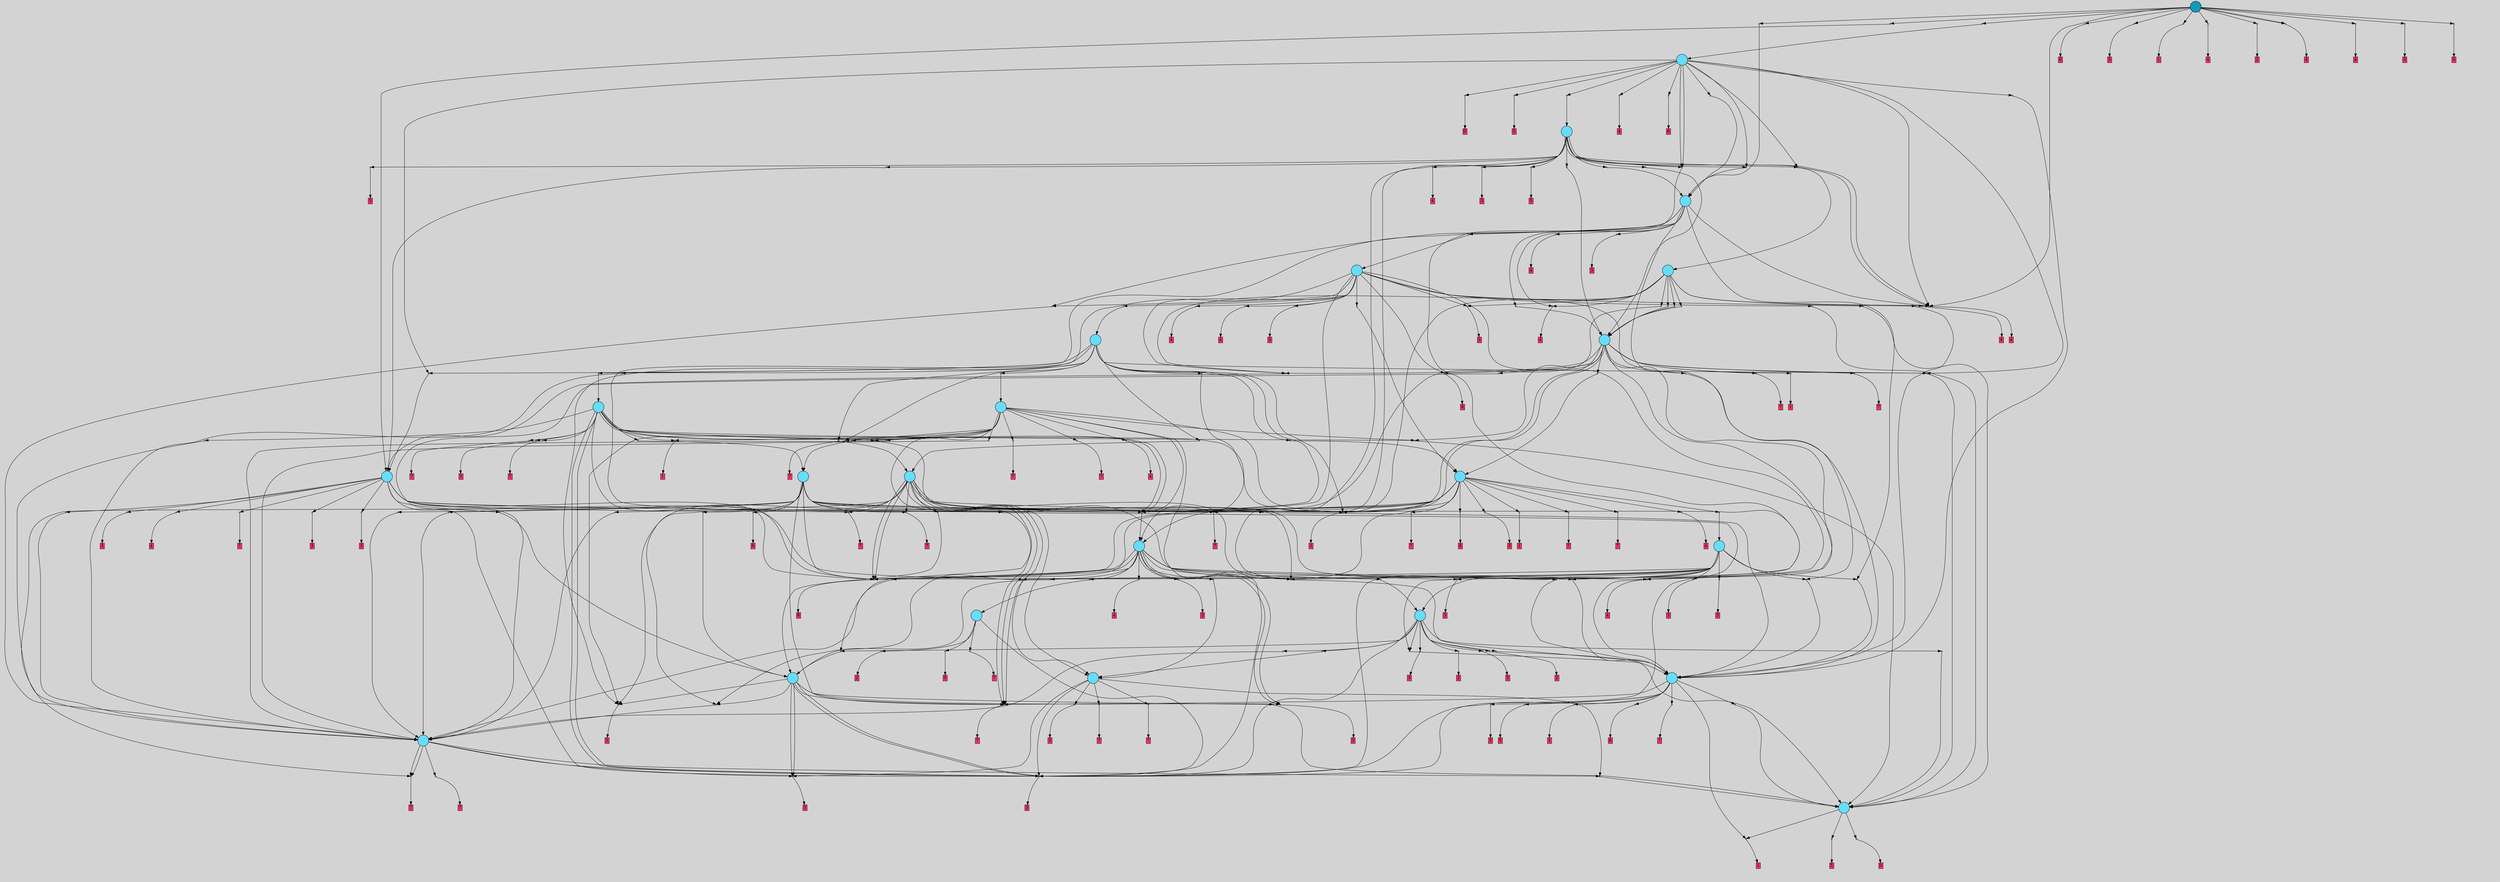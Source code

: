 // File exported with GEGELATI v1.3.1
// On the 2024-07-12 20:29:33
// With the MARL::MarlTPGGraphDotExporter
digraph{
	graph[pad = "0.212, 0.055" bgcolor = lightgray]
	node[shape=circle style = filled label = ""]
		T77 [fillcolor="#66ddff"]
		T183 [fillcolor="#66ddff"]
		T206 [fillcolor="#66ddff"]
		T217 [fillcolor="#66ddff"]
		T218 [fillcolor="#66ddff"]
		T248 [fillcolor="#66ddff"]
		T257 [fillcolor="#66ddff"]
		T378 [fillcolor="#66ddff"]
		T389 [fillcolor="#66ddff"]
		T404 [fillcolor="#66ddff"]
		T405 [fillcolor="#66ddff"]
		T448 [fillcolor="#66ddff"]
		T460 [fillcolor="#66ddff"]
		T484 [fillcolor="#66ddff"]
		T514 [fillcolor="#66ddff"]
		T530 [fillcolor="#66ddff"]
		T548 [fillcolor="#66ddff"]
		T557 [fillcolor="#66ddff"]
		T603 [fillcolor="#66ddff"]
		T672 [fillcolor="#66ddff"]
		T752 [fillcolor="#66ddff"]
		T782 [fillcolor="#66ddff"]
		T897 [fillcolor="#1199bb"]
		P28820 [fillcolor="#cccccc" shape=point] //
		I28820 [shape=box style=invis label="3|0&4|1#1|4&#92;n3|7&3|6#4|2&#92;n5|5&2|0#1|2&#92;n8|4&1|1#2|4&#92;n"]
		P28820 -> I28820[style=invis]
		A15423 [fillcolor="#ff3366" shape=box margin=0.03 width=0 height=0 label="5"]
		T77 -> P28820 -> A15423
		P28821 [fillcolor="#cccccc" shape=point] //
		I28821 [shape=box style=invis label="0|6&4|3#4|2&#92;n"]
		P28821 -> I28821[style=invis]
		A15424 [fillcolor="#ff3366" shape=box margin=0.03 width=0 height=0 label="1"]
		T77 -> P28821 -> A15424
		P28822 [fillcolor="#cccccc" shape=point] //
		I28822 [shape=box style=invis label="7|3&3|7#1|3&#92;n7|2&0|7#2|6&#92;n8|7&2|5#0|0&#92;n8|3&2|2#0|3&#92;n6|1&3|3#1|4&#92;n7|3&0|7#0|7&#92;n"]
		P28822 -> I28822[style=invis]
		A15425 [fillcolor="#ff3366" shape=box margin=0.03 width=0 height=0 label="0"]
		T77 -> P28822 -> A15425
		P28823 [fillcolor="#cccccc" shape=point] //
		I28823 [shape=box style=invis label="5|3&1|1#3|4&#92;n4|6&0|1#2|5&#92;n"]
		P28823 -> I28823[style=invis]
		A15426 [fillcolor="#ff3366" shape=box margin=0.03 width=0 height=0 label="2"]
		T183 -> P28823 -> A15426
		P28824 [fillcolor="#cccccc" shape=point] //
		I28824 [shape=box style=invis label="1|3&0|3#3|6&#92;n"]
		P28824 -> I28824[style=invis]
		A15427 [fillcolor="#ff3366" shape=box margin=0.03 width=0 height=0 label="5"]
		T183 -> P28824 -> A15427
		P28825 [fillcolor="#cccccc" shape=point] //
		I28825 [shape=box style=invis label="2|1&2|7#0|3&#92;n7|4&3|1#3|1&#92;n8|0&2|2#2|7&#92;n7|2&1|5#3|7&#92;n6|6&1|6#2|0&#92;n1|4&3|3#1|3&#92;n5|6&1|6#2|4&#92;n1|4&0|6#2|0&#92;n"]
		P28825 -> I28825[style=invis]
		A15428 [fillcolor="#ff3366" shape=box margin=0.03 width=0 height=0 label="3"]
		T183 -> P28825 -> A15428
		P28826 [fillcolor="#cccccc" shape=point] //
		I28826 [shape=box style=invis label="1|0&3|3#4|4&#92;n5|5&4|2#3|0&#92;n7|6&3|2#0|6&#92;n1|5&2|0#2|5&#92;n6|2&1|1#4|2&#92;n3|1&3|2#2|6&#92;n"]
		P28826 -> I28826[style=invis]
		A15429 [fillcolor="#ff3366" shape=box margin=0.03 width=0 height=0 label="7"]
		T183 -> P28826 -> A15429
		T206 -> P28825
		P28827 [fillcolor="#cccccc" shape=point] //
		I28827 [shape=box style=invis label="5|1&3|5#2|4&#92;n1|0&4|6#3|1&#92;n3|1&3|2#2|0&#92;n6|2&1|1#0|2&#92;n1|5&2|6#2|5&#92;n"]
		P28827 -> I28827[style=invis]
		T206 -> P28827 -> T77
		P28828 [fillcolor="#cccccc" shape=point] //
		I28828 [shape=box style=invis label="7|0&4|1#1|7&#92;n3|1&3|2#1|6&#92;n"]
		P28828 -> I28828[style=invis]
		A15430 [fillcolor="#ff3366" shape=box margin=0.03 width=0 height=0 label="3"]
		T206 -> P28828 -> A15430
		P28829 [fillcolor="#cccccc" shape=point] //
		I28829 [shape=box style=invis label="3|4&2|1#0|6&#92;n0|4&4|5#1|2&#92;n8|1&1|6#2|7&#92;n6|7&0|4#0|2&#92;n7|4&1|5#4|0&#92;n0|6&0|5#2|0&#92;n4|1&2|0#0|3&#92;n"]
		P28829 -> I28829[style=invis]
		A15431 [fillcolor="#ff3366" shape=box margin=0.03 width=0 height=0 label="7"]
		T206 -> P28829 -> A15431
		T206 -> P28829
		P28830 [fillcolor="#cccccc" shape=point] //
		I28830 [shape=box style=invis label="6|1&2|0#3|5&#92;n1|2&2|5#1|3&#92;n1|7&4|0#3|7&#92;n7|0&1|7#3|4&#92;n"]
		P28830 -> I28830[style=invis]
		A15432 [fillcolor="#ff3366" shape=box margin=0.03 width=0 height=0 label="7"]
		T206 -> P28830 -> A15432
		P28831 [fillcolor="#cccccc" shape=point] //
		I28831 [shape=box style=invis label="7|2&1|5#3|3&#92;n2|3&3|6#4|3&#92;n0|1&3|4#3|4&#92;n8|0&2|2#2|7&#92;n1|1&1|7#1|6&#92;n2|6&1|0#2|0&#92;n0|2&1|3#0|7&#92;n7|4&3|1#2|1&#92;n2|1&2|6#0|3&#92;n4|0&1|0#2|3&#92;n"]
		P28831 -> I28831[style=invis]
		A15433 [fillcolor="#ff3366" shape=box margin=0.03 width=0 height=0 label="3"]
		T217 -> P28831 -> A15433
		T217 -> P28827
		T217 -> P28828
		P28832 [fillcolor="#cccccc" shape=point] //
		I28832 [shape=box style=invis label="3|0&2|1#0|4&#92;n7|7&2|1#1|2&#92;n0|1&2|0#2|5&#92;n2|1&2|0#0|3&#92;n7|2&0|1#3|0&#92;n0|6&0|5#2|0&#92;n6|7&0|4#0|2&#92;n"]
		P28832 -> I28832[style=invis]
		A15434 [fillcolor="#ff3366" shape=box margin=0.03 width=0 height=0 label="7"]
		T217 -> P28832 -> A15434
		P28833 [fillcolor="#cccccc" shape=point] //
		I28833 [shape=box style=invis label="7|2&1|7#0|3&#92;n7|3&4|2#2|0&#92;n4|2&0|5#0|4&#92;n3|6&0|0#4|2&#92;n6|5&1|6#4|5&#92;n1|0&0|5#2|1&#92;n7|2&4|5#0|7&#92;n3|1&2|1#1|6&#92;n"]
		P28833 -> I28833[style=invis]
		A15435 [fillcolor="#ff3366" shape=box margin=0.03 width=0 height=0 label="7"]
		T217 -> P28833 -> A15435
		T217 -> P28825
		P28834 [fillcolor="#cccccc" shape=point] //
		I28834 [shape=box style=invis label="4|0&3|4#4|4&#92;n3|2&3|3#0|4&#92;n1|0&4|5#1|1&#92;n8|6&4|6#3|1&#92;n8|2&1|7#2|6&#92;n0|2&1|7#1|5&#92;n3|7&4|1#0|1&#92;n3|3&1|3#3|2&#92;n"]
		P28834 -> I28834[style=invis]
		A15436 [fillcolor="#ff3366" shape=box margin=0.03 width=0 height=0 label="5"]
		T218 -> P28834 -> A15436
		P28835 [fillcolor="#cccccc" shape=point] //
		I28835 [shape=box style=invis label="5|1&3|6#2|7&#92;n2|0&1|3#1|1&#92;n6|4&2|4#3|3&#92;n7|6&1|5#1|5&#92;n3|4&1|4#0|6&#92;n6|6&1|7#2|2&#92;n"]
		P28835 -> I28835[style=invis]
		A15437 [fillcolor="#ff3366" shape=box margin=0.03 width=0 height=0 label="1"]
		T218 -> P28835 -> A15437
		P28836 [fillcolor="#cccccc" shape=point] //
		I28836 [shape=box style=invis label="5|7&4|4#2|6&#92;n8|3&1|6#1|7&#92;n4|3&3|0#4|0&#92;n8|3&0|4#4|6&#92;n4|0&1|7#2|7&#92;n0|4&4|3#0|6&#92;n0|7&4|5#2|4&#92;n"]
		P28836 -> I28836[style=invis]
		A15438 [fillcolor="#ff3366" shape=box margin=0.03 width=0 height=0 label="6"]
		T218 -> P28836 -> A15438
		P28837 [fillcolor="#cccccc" shape=point] //
		I28837 [shape=box style=invis label="3|1&3|2#0|0&#92;n1|0&4|6#3|1&#92;n1|5&2|5#2|5&#92;n5|4&3|7#2|0&#92;n7|6&3|1#0|6&#92;n"]
		P28837 -> I28837[style=invis]
		T218 -> P28837 -> T77
		T218 -> P28825
		P28838 [fillcolor="#cccccc" shape=point] //
		I28838 [shape=box style=invis label="3|7&2|5#3|7&#92;n5|3&1|7#1|2&#92;n0|2&0|0#0|5&#92;n5|3&4|7#4|0&#92;n2|0&4|6#2|4&#92;n2|6&3|6#1|7&#92;n8|3&4|4#2|5&#92;n"]
		P28838 -> I28838[style=invis]
		A15439 [fillcolor="#ff3366" shape=box margin=0.03 width=0 height=0 label="7"]
		T218 -> P28838 -> A15439
		P28839 [fillcolor="#cccccc" shape=point] //
		I28839 [shape=box style=invis label="0|0&3|1#0|1&#92;n6|2&4|5#4|5&#92;n7|3&3|1#0|1&#92;n0|4&4|5#1|2&#92;n3|4&4|1#3|6&#92;n7|4&1|5#3|0&#92;n4|1&2|0#0|3&#92;n"]
		P28839 -> I28839[style=invis]
		A15440 [fillcolor="#ff3366" shape=box margin=0.03 width=0 height=0 label="7"]
		T218 -> P28839 -> A15440
		P28840 [fillcolor="#cccccc" shape=point] //
		I28840 [shape=box style=invis label="6|6&1|6#2|0&#92;n7|4&3|1#3|1&#92;n8|0&2|2#2|7&#92;n7|2&1|5#3|7&#92;n2|1&2|7#0|3&#92;n1|4&3|6#1|3&#92;n4|3&0|3#4|5&#92;n5|6&1|6#2|4&#92;n1|4&0|6#2|0&#92;n"]
		P28840 -> I28840[style=invis]
		A15441 [fillcolor="#ff3366" shape=box margin=0.03 width=0 height=0 label="3"]
		T218 -> P28840 -> A15441
		T218 -> P28821
		P28841 [fillcolor="#cccccc" shape=point] //
		I28841 [shape=box style=invis label="3|2&1|5#0|1&#92;n6|1&2|6#2|2&#92;n8|0&3|7#4|5&#92;n2|1&1|1#3|7&#92;n"]
		P28841 -> I28841[style=invis]
		T248 -> P28841 -> T206
		P28842 [fillcolor="#cccccc" shape=point] //
		I28842 [shape=box style=invis label="3|1&3|7#1|6&#92;n0|5&1|2#3|0&#92;n7|0&4|1#1|7&#92;n"]
		P28842 -> I28842[style=invis]
		A15442 [fillcolor="#ff3366" shape=box margin=0.03 width=0 height=0 label="3"]
		T248 -> P28842 -> A15442
		T248 -> P28838
		T248 -> P28828
		P28843 [fillcolor="#cccccc" shape=point] //
		I28843 [shape=box style=invis label="0|0&4|6#3|1&#92;n3|7&0|7#3|2&#92;n3|1&3|2#2|0&#92;n"]
		P28843 -> I28843[style=invis]
		T248 -> P28843 -> T77
		P28844 [fillcolor="#cccccc" shape=point] //
		I28844 [shape=box style=invis label="2|3&4|1#2|3&#92;n2|7&0|0#4|1&#92;n2|2&2|2#0|3&#92;n0|1&0|0#4|4&#92;n1|4&1|4#1|3&#92;n2|0&4|7#0|4&#92;n3|5&1|4#2|5&#92;n7|2&3|4#2|0&#92;n4|6&1|6#2|0&#92;n"]
		P28844 -> I28844[style=invis]
		A15443 [fillcolor="#ff3366" shape=box margin=0.03 width=0 height=0 label="3"]
		T248 -> P28844 -> A15443
		T248 -> P28825
		T248 -> P28828
		T248 -> P28825
		P28845 [fillcolor="#cccccc" shape=point] //
		I28845 [shape=box style=invis label="1|4&1|0#3|1&#92;n7|3&3|1#0|6&#92;n1|0&3|6#3|1&#92;n3|1&3|2#2|0&#92;n"]
		P28845 -> I28845[style=invis]
		T257 -> P28845 -> T77
		P28846 [fillcolor="#cccccc" shape=point] //
		I28846 [shape=box style=invis label="4|0&2|4#3|3&#92;n2|3&4|6#0|3&#92;n1|6&3|4#4|6&#92;n"]
		P28846 -> I28846[style=invis]
		T257 -> P28846 -> T217
		P28847 [fillcolor="#cccccc" shape=point] //
		I28847 [shape=box style=invis label="1|5&2|3#2|5&#92;n1|0&4|6#3|1&#92;n7|6&3|1#0|6&#92;n6|2&1|1#4|2&#92;n"]
		P28847 -> I28847[style=invis]
		T257 -> P28847 -> T248
		P28848 [fillcolor="#cccccc" shape=point] //
		I28848 [shape=box style=invis label="8|3&4|5#4|1&#92;n5|3&1|7#3|3&#92;n2|6&2|6#2|5&#92;n8|0&2|7#3|4&#92;n0|2&3|0#0|0&#92;n"]
		P28848 -> I28848[style=invis]
		T257 -> P28848 -> T218
		P28849 [fillcolor="#cccccc" shape=point] //
		I28849 [shape=box style=invis label="0|0&2|1#4|7&#92;n4|2&2|7#2|5&#92;n"]
		P28849 -> I28849[style=invis]
		A15444 [fillcolor="#ff3366" shape=box margin=0.03 width=0 height=0 label="2"]
		T257 -> P28849 -> A15444
		T257 -> P28825
		P28850 [fillcolor="#cccccc" shape=point] //
		I28850 [shape=box style=invis label="4|6&3|6#3|4&#92;n3|1&3|4#0|6&#92;n7|6&1|3#3|2&#92;n4|0&1|4#0|2&#92;n"]
		P28850 -> I28850[style=invis]
		A15445 [fillcolor="#ff3366" shape=box margin=0.03 width=0 height=0 label="3"]
		T257 -> P28850 -> A15445
		P28851 [fillcolor="#cccccc" shape=point] //
		I28851 [shape=box style=invis label="6|0&4|1#4|7&#92;n7|3&2|2#3|0&#92;n8|7&4|1#1|7&#92;n7|1&0|3#1|0&#92;n0|1&3|6#0|3&#92;n"]
		P28851 -> I28851[style=invis]
		A15446 [fillcolor="#ff3366" shape=box margin=0.03 width=0 height=0 label="2"]
		T257 -> P28851 -> A15446
		P28852 [fillcolor="#cccccc" shape=point] //
		I28852 [shape=box style=invis label="1|5&2|6#2|5&#92;n1|0&4|6#3|1&#92;n3|1&3|2#2|0&#92;n6|2&1|1#4|2&#92;n7|6&3|1#0|6&#92;n"]
		P28852 -> I28852[style=invis]
		T257 -> P28852 -> T77
		P28853 [fillcolor="#cccccc" shape=point] //
		I28853 [shape=box style=invis label="7|0&3|4#3|3&#92;n0|1&0|6#3|1&#92;n"]
		P28853 -> I28853[style=invis]
		A15447 [fillcolor="#ff3366" shape=box margin=0.03 width=0 height=0 label="3"]
		T257 -> P28853 -> A15447
		P28854 [fillcolor="#cccccc" shape=point] //
		I28854 [shape=box style=invis label="7|2&3|6#0|6&#92;n2|7&1|1#3|7&#92;n3|2&1|5#0|1&#92;n8|0&3|7#4|5&#92;n6|1&2|6#2|2&#92;n"]
		P28854 -> I28854[style=invis]
		T257 -> P28854 -> T206
		T378 -> P28841
		P28855 [fillcolor="#cccccc" shape=point] //
		I28855 [shape=box style=invis label="5|0&1|7#3|3&#92;n2|6&2|6#2|5&#92;n5|5&2|4#1|7&#92;n0|2&3|0#0|0&#92;n8|2&2|7#3|4&#92;n"]
		P28855 -> I28855[style=invis]
		T378 -> P28855 -> T218
		P28856 [fillcolor="#cccccc" shape=point] //
		I28856 [shape=box style=invis label="2|2&2|2#0|3&#92;n5|6&4|0#3|6&#92;n5|0&0|7#4|2&#92;n6|7&4|4#1|1&#92;n0|6&1|7#1|7&#92;n1|4&1|4#1|3&#92;n0|1&0|0#4|4&#92;n2|3&4|1#2|3&#92;n2|0&1|4#3|5&#92;n2|4&4|7#0|1&#92;n"]
		P28856 -> I28856[style=invis]
		A15448 [fillcolor="#ff3366" shape=box margin=0.03 width=0 height=0 label="3"]
		T378 -> P28856 -> A15448
		P28857 [fillcolor="#cccccc" shape=point] //
		I28857 [shape=box style=invis label="1|4&3|3#1|2&#92;n2|2&2|5#3|0&#92;n1|4&2|2#2|0&#92;n7|4&3|1#3|1&#92;n8|0&1|4#3|4&#92;n2|1&2|7#0|3&#92;n"]
		P28857 -> I28857[style=invis]
		A15449 [fillcolor="#ff3366" shape=box margin=0.03 width=0 height=0 label="8"]
		T378 -> P28857 -> A15449
		T378 -> P28848
		P28858 [fillcolor="#cccccc" shape=point] //
		I28858 [shape=box style=invis label="8|0&1|6#1|2&#92;n"]
		P28858 -> I28858[style=invis]
		T378 -> P28858 -> T218
		T378 -> P28825
		P28859 [fillcolor="#cccccc" shape=point] //
		I28859 [shape=box style=invis label="5|3&1|7#4|3&#92;n2|0&2|6#1|4&#92;n3|4&3|7#1|1&#92;n"]
		P28859 -> I28859[style=invis]
		T378 -> P28859 -> T218
		P28860 [fillcolor="#cccccc" shape=point] //
		I28860 [shape=box style=invis label="8|1&0|3#1|0&#92;n1|0&4|4#3|2&#92;n"]
		P28860 -> I28860[style=invis]
		T378 -> P28860 -> T217
		P28861 [fillcolor="#cccccc" shape=point] //
		I28861 [shape=box style=invis label="3|1&3|2#1|6&#92;n0|3&3|4#2|2&#92;n7|0&3|1#1|7&#92;n"]
		P28861 -> I28861[style=invis]
		A15450 [fillcolor="#ff3366" shape=box margin=0.03 width=0 height=0 label="3"]
		T378 -> P28861 -> A15450
		P28862 [fillcolor="#cccccc" shape=point] //
		I28862 [shape=box style=invis label="3|3&1|5#0|1&#92;n4|0&1|5#0|3&#92;n6|3&4|7#0|7&#92;n8|4&1|7#1|6&#92;n3|1&4|3#2|1&#92;n5|2&3|3#1|3&#92;n"]
		P28862 -> I28862[style=invis]
		A15451 [fillcolor="#ff3366" shape=box margin=0.03 width=0 height=0 label="3"]
		T378 -> P28862 -> A15451
		P28863 [fillcolor="#cccccc" shape=point] //
		I28863 [shape=box style=invis label="6|5&2|4#2|5&#92;n5|0&3|6#2|2&#92;n"]
		P28863 -> I28863[style=invis]
		T378 -> P28863 -> T218
		P28864 [fillcolor="#cccccc" shape=point] //
		I28864 [shape=box style=invis label="4|4&2|4#3|5&#92;n4|1&1|1#3|7&#92;n8|0&3|7#4|5&#92;n3|2&1|5#0|1&#92;n"]
		P28864 -> I28864[style=invis]
		T389 -> P28864 -> T206
		P28865 [fillcolor="#cccccc" shape=point] //
		I28865 [shape=box style=invis label="1|0&4|4#3|0&#92;n6|1&1|3#1|6&#92;n8|1&0|3#1|0&#92;n"]
		P28865 -> I28865[style=invis]
		T389 -> P28865 -> T217
		P28866 [fillcolor="#cccccc" shape=point] //
		I28866 [shape=box style=invis label="2|5&3|5#4|6&#92;n4|5&3|5#1|1&#92;n6|4&3|5#0|1&#92;n4|2&4|7#3|5&#92;n3|0&4|4#1|3&#92;n1|3&1|0#0|2&#92;n"]
		P28866 -> I28866[style=invis]
		T389 -> P28866 -> T257
		P28867 [fillcolor="#cccccc" shape=point] //
		I28867 [shape=box style=invis label="2|2&2|2#0|3&#92;n5|6&4|0#3|6&#92;n5|0&0|7#4|2&#92;n6|7&4|4#1|1&#92;n1|4&1|4#1|3&#92;n0|6&1|7#2|7&#92;n2|3&4|1#2|3&#92;n2|0&1|4#3|5&#92;n2|4&4|7#0|1&#92;n"]
		P28867 -> I28867[style=invis]
		A15452 [fillcolor="#ff3366" shape=box margin=0.03 width=0 height=0 label="3"]
		T389 -> P28867 -> A15452
		T389 -> P28857
		P28868 [fillcolor="#cccccc" shape=point] //
		I28868 [shape=box style=invis label="8|7&1|7#0|5&#92;n4|1&4|3#1|5&#92;n4|0&4|4#3|2&#92;n2|2&3|4#0|4&#92;n2|1&4|7#2|2&#92;n0|4&0|5#2|3&#92;n1|7&1|4#2|3&#92;n4|7&4|0#0|3&#92;n1|7&1|6#2|3&#92;n5|7&1|4#4|5&#92;n"]
		P28868 -> I28868[style=invis]
		A15453 [fillcolor="#ff3366" shape=box margin=0.03 width=0 height=0 label="4"]
		T389 -> P28868 -> A15453
		T389 -> P28858
		P28869 [fillcolor="#cccccc" shape=point] //
		I28869 [shape=box style=invis label="4|0&2|6#3|2&#92;n1|6&1|6#1|5&#92;n"]
		P28869 -> I28869[style=invis]
		T389 -> P28869 -> T183
		T389 -> P28859
		T389 -> P28842
		P28870 [fillcolor="#cccccc" shape=point] //
		I28870 [shape=box style=invis label="1|0&4|6#3|1&#92;n1|5&2|3#4|5&#92;n1|3&4|6#1|5&#92;n7|6&3|1#0|6&#92;n6|2&1|1#4|2&#92;n"]
		P28870 -> I28870[style=invis]
		T389 -> P28870 -> T248
		P28871 [fillcolor="#cccccc" shape=point] //
		I28871 [shape=box style=invis label="3|4&2|1#0|6&#92;n0|6&0|5#2|0&#92;n8|1&1|6#2|7&#92;n6|7&2|4#0|2&#92;n7|4&1|5#4|0&#92;n0|4&4|5#1|2&#92;n4|1&2|0#0|3&#92;n"]
		P28871 -> I28871[style=invis]
		A15454 [fillcolor="#ff3366" shape=box margin=0.03 width=0 height=0 label="4"]
		T389 -> P28871 -> A15454
		P28872 [fillcolor="#cccccc" shape=point] //
		I28872 [shape=box style=invis label="8|3&0|5#4|1&#92;n8|1&2|6#4|3&#92;n2|2&3|0#0|0&#92;n2|6&2|6#2|5&#92;n8|0&2|7#3|4&#92;n5|3&1|7#3|3&#92;n"]
		P28872 -> I28872[style=invis]
		T389 -> P28872 -> T218
		T389 -> P28842
		T389 -> P28857
		T404 -> P28841
		P28873 [fillcolor="#cccccc" shape=point] //
		I28873 [shape=box style=invis label="5|5&1|0#2|1&#92;n3|0&0|2#1|1&#92;n0|2&0|5#2|0&#92;n7|4&1|0#4|0&#92;n0|4&4|5#1|2&#92;n4|1&2|0#3|3&#92;n8|1&1|6#2|7&#92;n3|4&2|0#1|6&#92;n6|0&0|4#1|0&#92;n"]
		P28873 -> I28873[style=invis]
		A15455 [fillcolor="#ff3366" shape=box margin=0.03 width=0 height=0 label="7"]
		T404 -> P28873 -> A15455
		P28874 [fillcolor="#cccccc" shape=point] //
		I28874 [shape=box style=invis label="1|0&3|7#2|3&#92;n6|2&4|0#3|4&#92;n6|6&3|5#2|3&#92;n6|7&3|2#1|6&#92;n"]
		P28874 -> I28874[style=invis]
		T404 -> P28874 -> T206
		P28875 [fillcolor="#cccccc" shape=point] //
		I28875 [shape=box style=invis label="6|3&2|5#3|5&#92;n0|0&2|5#1|4&#92;n8|4&2|1#3|6&#92;n8|1&4|2#1|4&#92;n3|7&3|4#0|4&#92;n"]
		P28875 -> I28875[style=invis]
		A15456 [fillcolor="#ff3366" shape=box margin=0.03 width=0 height=0 label="7"]
		T404 -> P28875 -> A15456
		T404 -> P28857
		T404 -> P28838
		P28876 [fillcolor="#cccccc" shape=point] //
		I28876 [shape=box style=invis label="1|5&2|3#2|5&#92;n0|7&3|5#2|5&#92;n1|0&4|6#3|1&#92;n7|6&3|1#0|6&#92;n6|2&3|1#4|2&#92;n"]
		P28876 -> I28876[style=invis]
		T404 -> P28876 -> T248
		P28877 [fillcolor="#cccccc" shape=point] //
		I28877 [shape=box style=invis label="3|2&1|5#0|1&#92;n2|1&1|1#3|7&#92;n8|0&3|7#4|5&#92;n6|1&2|6#2|2&#92;n0|7&0|7#4|2&#92;n"]
		P28877 -> I28877[style=invis]
		T404 -> P28877 -> T389
		T404 -> P28857
		T404 -> P28856
		P28878 [fillcolor="#cccccc" shape=point] //
		I28878 [shape=box style=invis label="2|3&0|7#3|4&#92;n2|5&4|5#3|7&#92;n1|2&3|3#0|4&#92;n3|0&4|2#2|2&#92;n3|4&3|4#3|0&#92;n"]
		P28878 -> I28878[style=invis]
		A15457 [fillcolor="#ff3366" shape=box margin=0.03 width=0 height=0 label="3"]
		T404 -> P28878 -> A15457
		T404 -> P28838
		T404 -> P28838
		T404 -> P28877
		T404 -> P28859
		T405 -> P28829
		T405 -> P28859
		P28879 [fillcolor="#cccccc" shape=point] //
		I28879 [shape=box style=invis label="5|2&4|1#4|2&#92;n6|6&3|5#2|3&#92;n6|2&4|0#3|4&#92;n1|0&3|0#2|3&#92;n"]
		P28879 -> I28879[style=invis]
		T405 -> P28879 -> T206
		T405 -> P28875
		P28880 [fillcolor="#cccccc" shape=point] //
		I28880 [shape=box style=invis label="3|4&3|7#2|6&#92;n4|0&4|0#0|6&#92;n2|5&4|6#1|0&#92;n2|2&2|5#3|0&#92;n5|7&0|7#0|6&#92;n1|4&0|3#0|6&#92;n0|4&2|4#4|7&#92;n1|4&2|2#3|0&#92;n6|4&2|2#4|5&#92;n"]
		P28880 -> I28880[style=invis]
		A15458 [fillcolor="#ff3366" shape=box margin=0.03 width=0 height=0 label="8"]
		T405 -> P28880 -> A15458
		T405 -> P28838
		P28881 [fillcolor="#cccccc" shape=point] //
		I28881 [shape=box style=invis label="6|4&2|4#3|1&#92;n3|0&2|6#3|0&#92;n1|1&0|0#4|6&#92;n"]
		P28881 -> I28881[style=invis]
		T405 -> P28881 -> T218
		P28882 [fillcolor="#cccccc" shape=point] //
		I28882 [shape=box style=invis label="1|5&2|3#2|5&#92;n7|6&3|1#0|6&#92;n1|0&4|6#0|1&#92;n6|2&1|1#4|2&#92;n"]
		P28882 -> I28882[style=invis]
		T405 -> P28882 -> T248
		P28883 [fillcolor="#cccccc" shape=point] //
		I28883 [shape=box style=invis label="8|7&3|4#4|0&#92;n0|4&4|7#0|2&#92;n8|1&1|6#2|7&#92;n3|0&2|7#2|3&#92;n0|4&0|5#2|0&#92;n6|4&3|4#3|3&#92;n3|7&0|1#2|6&#92;n"]
		P28883 -> I28883[style=invis]
		A15459 [fillcolor="#ff3366" shape=box margin=0.03 width=0 height=0 label="7"]
		T405 -> P28883 -> A15459
		T405 -> P28877
		T405 -> P28857
		T405 -> P28878
		P28884 [fillcolor="#cccccc" shape=point] //
		I28884 [shape=box style=invis label="8|3&1|2#3|5&#92;n1|6&0|0#0|1&#92;n2|0&1|3#4|4&#92;n"]
		P28884 -> I28884[style=invis]
		T405 -> P28884 -> T206
		T405 -> P28871
		P28885 [fillcolor="#cccccc" shape=point] //
		I28885 [shape=box style=invis label="8|4&4|5#0|4&#92;n3|5&3|7#4|4&#92;n8|0&2|7#3|7&#92;n5|3&2|7#3|3&#92;n5|0&2|1#4|7&#92;n8|3&0|5#0|0&#92;n1|7&4|2#3|0&#92;n"]
		P28885 -> I28885[style=invis]
		A15460 [fillcolor="#ff3366" shape=box margin=0.03 width=0 height=0 label="1"]
		T448 -> P28885 -> A15460
		T448 -> P28859
		P28886 [fillcolor="#cccccc" shape=point] //
		I28886 [shape=box style=invis label="0|3&4|4#0|1&#92;n2|0&4|3#2|5&#92;n3|3&1|2#3|6&#92;n6|5&3|7#3|2&#92;n4|5&2|1#0|2&#92;n"]
		P28886 -> I28886[style=invis]
		T448 -> P28886 -> T378
		P28887 [fillcolor="#cccccc" shape=point] //
		I28887 [shape=box style=invis label="6|3&2|6#3|5&#92;n8|4&2|1#3|6&#92;n0|0&2|5#1|4&#92;n8|1&4|2#1|4&#92;n3|7&3|4#0|4&#92;n4|1&3|6#3|3&#92;n"]
		P28887 -> I28887[style=invis]
		A15461 [fillcolor="#ff3366" shape=box margin=0.03 width=0 height=0 label="7"]
		T448 -> P28887 -> A15461
		P28888 [fillcolor="#cccccc" shape=point] //
		I28888 [shape=box style=invis label="2|3&4|4#2|5&#92;n5|3&4|7#3|0&#92;n2|0&2|6#2|4&#92;n2|6&3|6#1|7&#92;n"]
		P28888 -> I28888[style=invis]
		A15462 [fillcolor="#ff3366" shape=box margin=0.03 width=0 height=0 label="7"]
		T448 -> P28888 -> A15462
		T448 -> P28847
		P28889 [fillcolor="#cccccc" shape=point] //
		I28889 [shape=box style=invis label="0|0&0|4#2|2&#92;n6|7&3|4#3|3&#92;n3|0&2|7#2|3&#92;n2|7&0|5#2|0&#92;n7|3&3|6#0|7&#92;n8|3&1|6#2|4&#92;n"]
		P28889 -> I28889[style=invis]
		A15463 [fillcolor="#ff3366" shape=box margin=0.03 width=0 height=0 label="7"]
		T448 -> P28889 -> A15463
		T448 -> P28877
		T448 -> P28857
		T448 -> P28844
		P28890 [fillcolor="#cccccc" shape=point] //
		I28890 [shape=box style=invis label="2|0&4|6#2|4&#92;n0|6&0|2#2|2&#92;n8|2&2|2#3|0&#92;n6|4&1|0#4|5&#92;n3|0&1|2#3|5&#92;n0|6&4|3#4|3&#92;n"]
		P28890 -> I28890[style=invis]
		A15464 [fillcolor="#ff3366" shape=box margin=0.03 width=0 height=0 label="8"]
		T448 -> P28890 -> A15464
		P28891 [fillcolor="#cccccc" shape=point] //
		I28891 [shape=box style=invis label="6|0&2|7#0|4&#92;n5|3&1|7#3|3&#92;n8|3&4|5#4|1&#92;n2|6&2|6#2|5&#92;n5|4&1|6#3|4&#92;n0|2&3|0#0|0&#92;n"]
		P28891 -> I28891[style=invis]
		A15465 [fillcolor="#ff3366" shape=box margin=0.03 width=0 height=0 label="3"]
		T448 -> P28891 -> A15465
		P28892 [fillcolor="#cccccc" shape=point] //
		I28892 [shape=box style=invis label="7|5&2|1#1|2&#92;n1|0&0|5#2|2&#92;n6|7&3|6#0|7&#92;n8|7&2|0#4|7&#92;n2|1&0|0#0|6&#92;n1|7&3|3#3|0&#92;n"]
		P28892 -> I28892[style=invis]
		A15466 [fillcolor="#ff3366" shape=box margin=0.03 width=0 height=0 label="4"]
		T448 -> P28892 -> A15466
		T448 -> P28878
		T448 -> P28883
		P28893 [fillcolor="#cccccc" shape=point] //
		I28893 [shape=box style=invis label="3|2&1|5#0|1&#92;n2|1&1|1#3|7&#92;n0|0&3|7#4|5&#92;n"]
		P28893 -> I28893[style=invis]
		T460 -> P28893 -> T206
		P28894 [fillcolor="#cccccc" shape=point] //
		I28894 [shape=box style=invis label="3|0&2|7#2|3&#92;n0|4&4|7#3|2&#92;n8|7&3|4#4|0&#92;n0|4&0|5#2|0&#92;n6|4&3|4#3|3&#92;n8|1&1|6#2|7&#92;n8|2&4|3#1|6&#92;n"]
		P28894 -> I28894[style=invis]
		A15467 [fillcolor="#ff3366" shape=box margin=0.03 width=0 height=0 label="7"]
		T460 -> P28894 -> A15467
		T460 -> P28825
		T460 -> P28859
		T460 -> P28860
		P28895 [fillcolor="#cccccc" shape=point] //
		I28895 [shape=box style=invis label="8|1&1|2#4|2&#92;n2|2&2|4#1|2&#92;n6|3&0|2#4|2&#92;n3|1&4|0#3|2&#92;n6|0&2|3#3|6&#92;n"]
		P28895 -> I28895[style=invis]
		A15468 [fillcolor="#ff3366" shape=box margin=0.03 width=0 height=0 label="3"]
		T460 -> P28895 -> A15468
		P28896 [fillcolor="#cccccc" shape=point] //
		I28896 [shape=box style=invis label="2|7&2|7#0|3&#92;n7|4&3|1#3|1&#92;n1|3&3|3#1|3&#92;n6|6&1|6#2|0&#92;n8|7&2|4#0|0&#92;n8|0&2|2#2|7&#92;n5|0&0|6#2|1&#92;n"]
		P28896 -> I28896[style=invis]
		A15469 [fillcolor="#ff3366" shape=box margin=0.03 width=0 height=0 label="3"]
		T460 -> P28896 -> A15469
		P28897 [fillcolor="#cccccc" shape=point] //
		I28897 [shape=box style=invis label="2|3&4|1#2|3&#92;n2|7&4|0#4|1&#92;n2|2&2|2#0|3&#92;n4|6&1|6#2|0&#92;n1|4&1|4#1|3&#92;n2|0&4|7#0|4&#92;n3|5&1|4#2|5&#92;n7|2&3|4#2|0&#92;n0|1&0|0#4|4&#92;n"]
		P28897 -> I28897[style=invis]
		A15470 [fillcolor="#ff3366" shape=box margin=0.03 width=0 height=0 label="3"]
		T460 -> P28897 -> A15470
		T460 -> P28857
		P28898 [fillcolor="#cccccc" shape=point] //
		I28898 [shape=box style=invis label="1|4&0|2#1|1&#92;n4|3&4|0#2|7&#92;n5|0&4|5#4|5&#92;n2|4&3|6#2|5&#92;n1|6&2|6#0|0&#92;n"]
		P28898 -> I28898[style=invis]
		T460 -> P28898 -> T248
		T460 -> P28877
		P28899 [fillcolor="#cccccc" shape=point] //
		I28899 [shape=box style=invis label="6|0&1|7#2|6&#92;n1|5&0|6#0|0&#92;n8|7&2|4#0|2&#92;n0|6&0|5#4|0&#92;n7|1&1|6#2|2&#92;n7|2&2|1#0|7&#92;n1|4&0|1#1|1&#92;n1|5&2|4#1|1&#92;n"]
		P28899 -> I28899[style=invis]
		A15471 [fillcolor="#ff3366" shape=box margin=0.03 width=0 height=0 label="4"]
		T460 -> P28899 -> A15471
		P28900 [fillcolor="#cccccc" shape=point] //
		I28900 [shape=box style=invis label="8|6&0|5#4|1&#92;n2|6&2|6#2|5&#92;n0|2&3|0#0|0&#92;n8|1&2|6#0|3&#92;n8|0&2|7#3|4&#92;n5|3&1|7#3|3&#92;n"]
		P28900 -> I28900[style=invis]
		T460 -> P28900 -> T218
		P28901 [fillcolor="#cccccc" shape=point] //
		I28901 [shape=box style=invis label="1|4&2|1#4|7&#92;n3|4&3|4#2|6&#92;n0|2&1|3#3|7&#92;n0|6&0|1#3|4&#92;n0|0&4|5#1|4&#92;n3|6&3|4#1|0&#92;n"]
		P28901 -> I28901[style=invis]
		T484 -> P28901 -> T405
		P28902 [fillcolor="#cccccc" shape=point] //
		I28902 [shape=box style=invis label="2|2&0|1#0|5&#92;n7|4&1|5#4|0&#92;n6|7&0|4#0|2&#92;n7|6&1|4#0|3&#92;n7|2&2|3#2|3&#92;n3|0&2|1#4|6&#92;n2|6&0|5#2|0&#92;n8|1&1|6#2|7&#92;n2|6&3|1#3|6&#92;n"]
		P28902 -> I28902[style=invis]
		A15472 [fillcolor="#ff3366" shape=box margin=0.03 width=0 height=0 label="7"]
		T484 -> P28902 -> A15472
		P28903 [fillcolor="#cccccc" shape=point] //
		I28903 [shape=box style=invis label="5|2&4|1#4|2&#92;n6|2&4|0#3|4&#92;n6|4&3|5#1|5&#92;n6|6&3|5#2|3&#92;n1|0&3|0#2|3&#92;n"]
		P28903 -> I28903[style=invis]
		T484 -> P28903 -> T206
		T484 -> P28877
		T484 -> P28857
		T484 -> P28878
		T484 -> P28825
		P28904 [fillcolor="#cccccc" shape=point] //
		I28904 [shape=box style=invis label="2|2&1|6#0|7&#92;n6|3&2|6#0|4&#92;n2|4&4|0#0|1&#92;n3|0&4|0#1|7&#92;n4|1&2|3#4|7&#92;n3|6&4|3#3|0&#92;n8|6&2|2#2|5&#92;n"]
		P28904 -> I28904[style=invis]
		T484 -> P28904 -> T217
		P28905 [fillcolor="#cccccc" shape=point] //
		I28905 [shape=box style=invis label="8|7&2|7#3|7&#92;n3|5&3|7#4|4&#92;n8|4&4|5#0|4&#92;n5|3&2|7#3|3&#92;n5|0&2|1#4|7&#92;n8|3&0|5#0|0&#92;n1|7&4|2#3|0&#92;n6|4&2|3#3|6&#92;n"]
		P28905 -> I28905[style=invis]
		A15473 [fillcolor="#ff3366" shape=box margin=0.03 width=0 height=0 label="1"]
		T484 -> P28905 -> A15473
		T484 -> P28844
		P28906 [fillcolor="#cccccc" shape=point] //
		I28906 [shape=box style=invis label="1|3&2|6#4|4&#92;n1|1&0|3#4|3&#92;n6|4&4|4#3|2&#92;n7|0&2|5#1|2&#92;n1|7&2|4#0|1&#92;n3|7&3|1#4|5&#92;n3|1&2|5#2|2&#92;n"]
		P28906 -> I28906[style=invis]
		A15474 [fillcolor="#ff3366" shape=box margin=0.03 width=0 height=0 label="7"]
		T484 -> P28906 -> A15474
		P28907 [fillcolor="#cccccc" shape=point] //
		I28907 [shape=box style=invis label="0|4&0|1#3|4&#92;n5|6&0|0#4|4&#92;n1|6&4|7#2|1&#92;n0|5&3|7#2|5&#92;n4|7&3|2#2|5&#92;n3|1&0|2#4|5&#92;n7|6&2|3#3|1&#92;n1|4&4|3#1|2&#92;n2|7&2|4#0|2&#92;n0|0&0|2#1|1&#92;n"]
		P28907 -> I28907[style=invis]
		A15475 [fillcolor="#ff3366" shape=box margin=0.03 width=0 height=0 label="4"]
		T484 -> P28907 -> A15475
		P28908 [fillcolor="#cccccc" shape=point] //
		I28908 [shape=box style=invis label="7|0&0|0#1|3&#92;n5|2&3|4#3|4&#92;n"]
		P28908 -> I28908[style=invis]
		T484 -> P28908 -> T206
		P28909 [fillcolor="#cccccc" shape=point] //
		I28909 [shape=box style=invis label="5|0&1|2#3|5&#92;n1|1&2|6#3|1&#92;n4|6&0|6#4|6&#92;n3|6&1|0#4|7&#92;n7|5&1|0#2|5&#92;n8|2&0|6#2|5&#92;n"]
		P28909 -> I28909[style=invis]
		T484 -> P28909 -> T77
		P28910 [fillcolor="#cccccc" shape=point] //
		I28910 [shape=box style=invis label="8|4&2|1#4|6&#92;n6|3&2|5#3|5&#92;n0|0&2|5#1|4&#92;n7|1&2|1#4|3&#92;n8|1&4|2#1|4&#92;n3|7&3|4#0|4&#92;n"]
		P28910 -> I28910[style=invis]
		A15476 [fillcolor="#ff3366" shape=box margin=0.03 width=0 height=0 label="7"]
		T484 -> P28910 -> A15476
		P28911 [fillcolor="#cccccc" shape=point] //
		I28911 [shape=box style=invis label="5|2&4|1#4|2&#92;n6|2&4|0#1|4&#92;n8|4&0|2#3|0&#92;n1|0&3|0#2|3&#92;n6|4&3|5#1|5&#92;n"]
		P28911 -> I28911[style=invis]
		T514 -> P28911 -> T448
		P28912 [fillcolor="#cccccc" shape=point] //
		I28912 [shape=box style=invis label="3|0&2|7#4|3&#92;n6|4&3|4#3|3&#92;n0|4&4|6#0|2&#92;n6|2&1|7#4|5&#92;n2|6&2|6#1|4&#92;n8|1&1|0#2|7&#92;n8|7&3|4#4|0&#92;n0|3&3|0#3|7&#92;n3|1&2|0#1|2&#92;n"]
		P28912 -> I28912[style=invis]
		A15477 [fillcolor="#ff3366" shape=box margin=0.03 width=0 height=0 label="1"]
		T514 -> P28912 -> A15477
		P28913 [fillcolor="#cccccc" shape=point] //
		I28913 [shape=box style=invis label="8|4&2|4#0|6&#92;n2|1&2|7#3|3&#92;n3|1&3|0#4|7&#92;n8|0&0|4#3|2&#92;n2|2&1|5#3|0&#92;n1|4&2|2#2|0&#92;n"]
		P28913 -> I28913[style=invis]
		T514 -> P28913 -> T460
		P28914 [fillcolor="#cccccc" shape=point] //
		I28914 [shape=box style=invis label="2|0&1|4#1|1&#92;n7|2&1|0#1|2&#92;n0|4&2|1#2|5&#92;n7|0&2|5#2|0&#92;n3|5&4|4#2|5&#92;n3|3&1|5#0|0&#92;n3|4&2|2#3|7&#92;n3|5&1|1#2|4&#92;n"]
		P28914 -> I28914[style=invis]
		A15478 [fillcolor="#ff3366" shape=box margin=0.03 width=0 height=0 label="7"]
		T514 -> P28914 -> A15478
		P28915 [fillcolor="#cccccc" shape=point] //
		I28915 [shape=box style=invis label="3|1&2|5#2|2&#92;n2|1&0|3#4|3&#92;n6|4&4|4#3|2&#92;n7|0&2|5#1|2&#92;n1|7&2|4#0|1&#92;n3|7&3|1#4|5&#92;n1|3&2|6#4|4&#92;n"]
		P28915 -> I28915[style=invis]
		A15479 [fillcolor="#ff3366" shape=box margin=0.03 width=0 height=0 label="7"]
		T514 -> P28915 -> A15479
		T514 -> P28871
		P28916 [fillcolor="#cccccc" shape=point] //
		I28916 [shape=box style=invis label="7|3&2|4#4|1&#92;n3|0&3|7#3|7&#92;n"]
		P28916 -> I28916[style=invis]
		T514 -> P28916 -> T206
		T514 -> P28909
		T514 -> P28878
		T514 -> P28878
		P28917 [fillcolor="#cccccc" shape=point] //
		I28917 [shape=box style=invis label="5|0&1|2#3|5&#92;n7|5&1|0#2|5&#92;n2|6&1|0#4|7&#92;n1|1&2|6#3|1&#92;n8|2&0|6#2|5&#92;n8|2&1|4#0|2&#92;n"]
		P28917 -> I28917[style=invis]
		T514 -> P28917 -> T77
		P28918 [fillcolor="#cccccc" shape=point] //
		I28918 [shape=box style=invis label="4|3&2|0#3|0&#92;n7|6&3|1#0|6&#92;n1|0&2|4#2|2&#92;n1|3&1|7#4|4&#92;n"]
		P28918 -> I28918[style=invis]
		T514 -> P28918 -> T218
		T514 -> P28825
		P28919 [fillcolor="#cccccc" shape=point] //
		I28919 [shape=box style=invis label="2|2&4|5#3|0&#92;n8|0&1|4#0|4&#92;n1|5&1|2#3|2&#92;n7|4&4|7#3|0&#92;n6|0&4|0#1|2&#92;n"]
		P28919 -> I28919[style=invis]
		A15480 [fillcolor="#ff3366" shape=box margin=0.03 width=0 height=0 label="8"]
		T514 -> P28919 -> A15480
		T530 -> P28902
		P28920 [fillcolor="#cccccc" shape=point] //
		I28920 [shape=box style=invis label="1|6&0|6#0|5&#92;n2|3&0|2#1|6&#92;n3|0&2|7#3|3&#92;n2|6&3|6#1|4&#92;n7|7&2|6#3|6&#92;n2|0&4|2#0|0&#92;n8|2&2|4#4|0&#92;n4|7&3|5#4|7&#92;n"]
		P28920 -> I28920[style=invis]
		T530 -> P28920 -> T404
		P28921 [fillcolor="#cccccc" shape=point] //
		I28921 [shape=box style=invis label="8|0&2|7#3|5&#92;n5|2&4|4#1|6&#92;n8|1&1|1#4|7&#92;n"]
		P28921 -> I28921[style=invis]
		T530 -> P28921 -> T389
		P28922 [fillcolor="#cccccc" shape=point] //
		I28922 [shape=box style=invis label="3|1&3|5#4|7&#92;n2|1&2|7#3|3&#92;n8|4&2|4#0|6&#92;n8|0&0|4#3|2&#92;n2|2&1|5#3|0&#92;n1|4&2|2#2|0&#92;n"]
		P28922 -> I28922[style=invis]
		T530 -> P28922 -> T460
		P28923 [fillcolor="#cccccc" shape=point] //
		I28923 [shape=box style=invis label="1|2&4|7#3|7&#92;n5|2&4|4#4|6&#92;n7|0&2|3#3|3&#92;n"]
		P28923 -> I28923[style=invis]
		T530 -> P28923 -> T206
		T530 -> P28917
		T530 -> P28877
		T530 -> P28844
		P28924 [fillcolor="#cccccc" shape=point] //
		I28924 [shape=box style=invis label="2|0&4|5#2|7&#92;n"]
		P28924 -> I28924[style=invis]
		T530 -> P28924 -> T484
		P28925 [fillcolor="#cccccc" shape=point] //
		I28925 [shape=box style=invis label="6|0&1|0#4|7&#92;n6|4&3|5#4|5&#92;n8|7&0|2#3|0&#92;n5|2&4|1#4|2&#92;n7|5&4|4#0|5&#92;n8|5&1|1#0|4&#92;n"]
		P28925 -> I28925[style=invis]
		T530 -> P28925 -> T448
		T530 -> P28878
		P28926 [fillcolor="#cccccc" shape=point] //
		I28926 [shape=box style=invis label="5|6&0|6#0|5&#92;n3|0&2|7#3|3&#92;n0|7&3|5#4|7&#92;n8|2&2|4#4|0&#92;n2|0&4|2#0|0&#92;n2|6&3|6#1|4&#92;n0|5&2|3#4|1&#92;n"]
		P28926 -> I28926[style=invis]
		T530 -> P28926 -> T404
		P28927 [fillcolor="#cccccc" shape=point] //
		I28927 [shape=box style=invis label="0|2&1|3#3|7&#92;n3|4&3|4#2|6&#92;n1|4&2|1#4|7&#92;n0|2&0|1#3|4&#92;n0|0&4|5#1|4&#92;n3|6&3|4#1|0&#92;n"]
		P28927 -> I28927[style=invis]
		T548 -> P28927 -> T405
		P28928 [fillcolor="#cccccc" shape=point] //
		I28928 [shape=box style=invis label="7|7&1|5#4|0&#92;n7|2&2|1#2|3&#92;n2|6&0|5#2|4&#92;n7|0&0|6#4|3&#92;n8|1&1|6#2|7&#92;n8|1&1|2#1|3&#92;n"]
		P28928 -> I28928[style=invis]
		A15481 [fillcolor="#ff3366" shape=box margin=0.03 width=0 height=0 label="7"]
		T548 -> P28928 -> A15481
		T548 -> P28877
		T548 -> P28857
		T548 -> P28825
		T548 -> P28904
		T548 -> P28905
		P28929 [fillcolor="#cccccc" shape=point] //
		I28929 [shape=box style=invis label="2|2&2|2#0|4&#92;n5|5&0|4#0|7&#92;n8|2&3|4#2|1&#92;n8|2&1|5#1|2&#92;n8|4&4|4#3|2&#92;n6|6&0|0#4|4&#92;n2|3&4|7#0|4&#92;n1|0&0|6#1|6&#92;n2|3&4|1#4|3&#92;n1|2&0|7#4|0&#92;n"]
		P28929 -> I28929[style=invis]
		A15482 [fillcolor="#ff3366" shape=box margin=0.03 width=0 height=0 label="3"]
		T548 -> P28929 -> A15482
		P28930 [fillcolor="#cccccc" shape=point] //
		I28930 [shape=box style=invis label="2|1&0|3#4|3&#92;n7|0&2|5#1|2&#92;n6|4&4|4#3|2&#92;n1|7&2|4#0|1&#92;n3|7&3|1#4|5&#92;n1|4&2|6#4|4&#92;n"]
		P28930 -> I28930[style=invis]
		A15483 [fillcolor="#ff3366" shape=box margin=0.03 width=0 height=0 label="7"]
		T548 -> P28930 -> A15483
		P28931 [fillcolor="#cccccc" shape=point] //
		I28931 [shape=box style=invis label="3|2&3|4#3|4&#92;n7|0&0|0#1|3&#92;n"]
		P28931 -> I28931[style=invis]
		T548 -> P28931 -> T206
		T548 -> P28909
		T548 -> P28878
		T548 -> P28877
		T548 -> P28825
		P28932 [fillcolor="#cccccc" shape=point] //
		I28932 [shape=box style=invis label="3|6&0|3#3|5&#92;n8|4&0|2#3|0&#92;n6|4&3|0#4|5&#92;n8|2&4|0#1|4&#92;n5|2&4|1#4|2&#92;n"]
		P28932 -> I28932[style=invis]
		T557 -> P28932 -> T448
		T557 -> P28913
		P28933 [fillcolor="#cccccc" shape=point] //
		I28933 [shape=box style=invis label="4|1&2|0#3|3&#92;n2|1&0|4#4|1&#92;n6|3&2|4#2|4&#92;n4|2&2|2#3|2&#92;n4|6&0|6#2|5&#92;n0|2&0|5#2|2&#92;n7|0&2|0#4|3&#92;n0|7&4|5#0|2&#92;n"]
		P28933 -> I28933[style=invis]
		A15484 [fillcolor="#ff3366" shape=box margin=0.03 width=0 height=0 label="4"]
		T557 -> P28933 -> A15484
		P28934 [fillcolor="#cccccc" shape=point] //
		I28934 [shape=box style=invis label="3|0&3|0#3|7&#92;n7|3&2|4#4|1&#92;n"]
		P28934 -> I28934[style=invis]
		T557 -> P28934 -> T206
		P28935 [fillcolor="#cccccc" shape=point] //
		I28935 [shape=box style=invis label="2|5&4|5#3|7&#92;n0|3&0|7#3|4&#92;n3|0&4|2#2|2&#92;n3|4&3|4#3|0&#92;n1|5&1|2#1|3&#92;n"]
		P28935 -> I28935[style=invis]
		A15485 [fillcolor="#ff3366" shape=box margin=0.03 width=0 height=0 label="3"]
		T557 -> P28935 -> A15485
		P28936 [fillcolor="#cccccc" shape=point] //
		I28936 [shape=box style=invis label="7|4&4|6#2|1&#92;n5|2&1|4#0|2&#92;n4|2&3|0#3|4&#92;n4|6&4|1#0|4&#92;n5|5&0|2#2|1&#92;n2|6&0|6#0|7&#92;n3|0&0|5#3|1&#92;n2|7&3|2#0|4&#92;n6|6&3|2#1|3&#92;n"]
		P28936 -> I28936[style=invis]
		A15486 [fillcolor="#ff3366" shape=box margin=0.03 width=0 height=0 label="4"]
		T557 -> P28936 -> A15486
		T557 -> P28918
		P28937 [fillcolor="#cccccc" shape=point] //
		I28937 [shape=box style=invis label="2|1&2|7#0|3&#92;n7|4&2|0#0|6&#92;n7|4&3|1#0|1&#92;n7|2&1|5#3|7&#92;n8|0&0|2#2|7&#92;n1|4&3|3#1|3&#92;n6|6&1|4#2|0&#92;n0|2&0|2#2|0&#92;n"]
		P28937 -> I28937[style=invis]
		T557 -> P28937 -> T530
		T557 -> P28919
		P28938 [fillcolor="#cccccc" shape=point] //
		I28938 [shape=box style=invis label="2|1&2|7#0|3&#92;n7|4&0|1#3|1&#92;n1|4&0|6#2|0&#92;n7|2&1|5#3|7&#92;n6|6&1|6#2|0&#92;n1|4&3|3#1|3&#92;n5|6&1|6#2|4&#92;n8|2&4|6#4|1&#92;n"]
		P28938 -> I28938[style=invis]
		A15487 [fillcolor="#ff3366" shape=box margin=0.03 width=0 height=0 label="3"]
		T557 -> P28938 -> A15487
		P28939 [fillcolor="#cccccc" shape=point] //
		I28939 [shape=box style=invis label="1|1&2|6#3|1&#92;n5|0&2|2#3|5&#92;n4|0&0|6#4|6&#92;n3|6&1|0#4|7&#92;n7|5&1|0#2|5&#92;n5|7&2|6#2|0&#92;n"]
		P28939 -> I28939[style=invis]
		T557 -> P28939 -> T77
		P28940 [fillcolor="#cccccc" shape=point] //
		I28940 [shape=box style=invis label="1|7&4|4#1|4&#92;n4|6&0|6#4|6&#92;n1|1&2|6#3|1&#92;n7|5&1|0#2|5&#92;n3|6&1|0#4|7&#92;n8|2&0|6#2|5&#92;n"]
		P28940 -> I28940[style=invis]
		T557 -> P28940 -> T77
		T557 -> P28871
		T557 -> P28873
		T557 -> P28877
		P28941 [fillcolor="#cccccc" shape=point] //
		I28941 [shape=box style=invis label="4|1&2|0#3|3&#92;n4|6&0|6#3|5&#92;n6|3&2|4#2|4&#92;n2|1&0|4#4|1&#92;n0|2&0|5#2|2&#92;n7|0&2|0#4|3&#92;n0|7&4|5#0|2&#92;n"]
		P28941 -> I28941[style=invis]
		A15488 [fillcolor="#ff3366" shape=box margin=0.03 width=0 height=0 label="4"]
		T603 -> P28941 -> A15488
		P28942 [fillcolor="#cccccc" shape=point] //
		I28942 [shape=box style=invis label="8|6&4|2#4|4&#92;n4|6&0|0#1|7&#92;n8|0&2|5#1|3&#92;n0|5&1|7#1|3&#92;n"]
		P28942 -> I28942[style=invis]
		A15489 [fillcolor="#ff3366" shape=box margin=0.03 width=0 height=0 label="4"]
		T603 -> P28942 -> A15489
		P28943 [fillcolor="#cccccc" shape=point] //
		I28943 [shape=box style=invis label="7|0&1|6#4|7&#92;n7|3&0|7#3|4&#92;n7|5&1|1#0|3&#92;n"]
		P28943 -> I28943[style=invis]
		A15490 [fillcolor="#ff3366" shape=box margin=0.03 width=0 height=0 label="3"]
		T603 -> P28943 -> A15490
		P28944 [fillcolor="#cccccc" shape=point] //
		I28944 [shape=box style=invis label="7|0&0|1#2|3&#92;n2|3&4|4#3|2&#92;n7|1&0|4#2|0&#92;n2|3&1|1#0|4&#92;n0|4&3|4#0|0&#92;n5|1&2|1#1|4&#92;n2|2&0|3#2|3&#92;n8|3&2|0#2|0&#92;n"]
		P28944 -> I28944[style=invis]
		T603 -> P28944 -> T548
		P28945 [fillcolor="#cccccc" shape=point] //
		I28945 [shape=box style=invis label="7|4&3|1#3|1&#92;n2|1&2|7#0|3&#92;n6|5&1|6#0|0&#92;n1|1&4|4#2|4&#92;n4|1&4|1#2|1&#92;n3|7&3|3#1|3&#92;n6|0&2|0#3|1&#92;n8|0&2|2#4|7&#92;n6|0&1|2#3|5&#92;n8|4&2|6#2|0&#92;n"]
		P28945 -> I28945[style=invis]
		T603 -> P28945 -> T557
		T603 -> P28934
		T603 -> P28855
		P28946 [fillcolor="#cccccc" shape=point] //
		I28946 [shape=box style=invis label="2|1&2|7#0|3&#92;n7|4&3|1#3|1&#92;n3|7&2|1#2|5&#92;n7|4&4|0#0|6&#92;n7|2&1|5#3|7&#92;n8|0&0|2#2|7&#92;n6|3&1|4#4|0&#92;n"]
		P28946 -> I28946[style=invis]
		T603 -> P28946 -> T514
		P28947 [fillcolor="#cccccc" shape=point] //
		I28947 [shape=box style=invis label="8|4&0|6#2|3&#92;n8|2&1|4#2|2&#92;n3|0&3|6#3|0&#92;n2|6&0|0#4|7&#92;n3|7&3|6#2|0&#92;n"]
		P28947 -> I28947[style=invis]
		A15491 [fillcolor="#ff3366" shape=box margin=0.03 width=0 height=0 label="4"]
		T603 -> P28947 -> A15491
		T603 -> P28863
		T672 -> P28913
		P28948 [fillcolor="#cccccc" shape=point] //
		I28948 [shape=box style=invis label="4|1&2|0#3|3&#92;n0|7&4|5#0|2&#92;n6|3&2|4#2|4&#92;n4|2&2|2#3|2&#92;n2|2&0|5#2|2&#92;n7|0&2|0#4|3&#92;n2|1&0|4#4|1&#92;n"]
		P28948 -> I28948[style=invis]
		A15492 [fillcolor="#ff3366" shape=box margin=0.03 width=0 height=0 label="4"]
		T672 -> P28948 -> A15492
		T672 -> P28942
		P28949 [fillcolor="#cccccc" shape=point] //
		I28949 [shape=box style=invis label="7|4&2|0#0|5&#92;n7|4&3|1#3|2&#92;n3|7&2|1#2|5&#92;n8|0&0|2#2|7&#92;n4|1&3|4#2|0&#92;n2|0&2|7#3|3&#92;n"]
		P28949 -> I28949[style=invis]
		T672 -> P28949 -> T514
		T672 -> P28878
		P28950 [fillcolor="#cccccc" shape=point] //
		I28950 [shape=box style=invis label="8|2&2|7#3|6&#92;n5|0&1|6#3|3&#92;n7|2&3|1#1|2&#92;n2|6&2|6#2|5&#92;n"]
		P28950 -> I28950[style=invis]
		T672 -> P28950 -> T218
		P28951 [fillcolor="#cccccc" shape=point] //
		I28951 [shape=box style=invis label="7|2&1|1#3|7&#92;n3|7&2|1#2|5&#92;n0|2&0|2#2|6&#92;n6|3&1|4#4|0&#92;n7|4&3|1#3|1&#92;n4|5&3|1#4|3&#92;n4|7&4|7#4|7&#92;n8|0&0|2#2|7&#92;n4|4&4|0#0|6&#92;n"]
		P28951 -> I28951[style=invis]
		T672 -> P28951 -> T514
		T672 -> P28947
		P28952 [fillcolor="#cccccc" shape=point] //
		I28952 [shape=box style=invis label="4|0&3|4#0|7&#92;n4|6&0|1#3|6&#92;n"]
		P28952 -> I28952[style=invis]
		T672 -> P28952 -> T389
		P28953 [fillcolor="#cccccc" shape=point] //
		I28953 [shape=box style=invis label="2|5&4|2#4|6&#92;n6|0&3|2#0|6&#92;n4|5&2|6#1|7&#92;n"]
		P28953 -> I28953[style=invis]
		T672 -> P28953 -> T514
		T672 -> P28935
		P28954 [fillcolor="#cccccc" shape=point] //
		I28954 [shape=box style=invis label="8|4&2|4#0|6&#92;n8|2&1|5#3|0&#92;n8|0&0|4#3|2&#92;n3|1&3|0#4|7&#92;n1|4&2|2#2|0&#92;n"]
		P28954 -> I28954[style=invis]
		T752 -> P28954 -> T460
		P28955 [fillcolor="#cccccc" shape=point] //
		I28955 [shape=box style=invis label="7|4&4|3#3|6&#92;n3|0&2|5#3|4&#92;n7|4&1|2#0|3&#92;n4|6&0|0#0|7&#92;n0|5&1|3#1|3&#92;n"]
		P28955 -> I28955[style=invis]
		A15493 [fillcolor="#ff3366" shape=box margin=0.03 width=0 height=0 label="4"]
		T752 -> P28955 -> A15493
		P28956 [fillcolor="#cccccc" shape=point] //
		I28956 [shape=box style=invis label="1|5&1|4#0|1&#92;n8|0&0|0#2|0&#92;n2|3&2|1#2|5&#92;n2|0&2|1#2|5&#92;n"]
		P28956 -> I28956[style=invis]
		T752 -> P28956 -> T514
		T752 -> P28942
		P28957 [fillcolor="#cccccc" shape=point] //
		I28957 [shape=box style=invis label="3|1&2|6#2|4&#92;n4|2&0|7#0|4&#92;n1|1&3|2#2|5&#92;n1|2&1|2#3|7&#92;n8|2&1|4#0|5&#92;n7|1&4|2#3|0&#92;n7|6&1|0#0|2&#92;n1|2&0|4#1|1&#92;n7|0&4|0#1|2&#92;n"]
		P28957 -> I28957[style=invis]
		T752 -> P28957 -> T603
		P28958 [fillcolor="#cccccc" shape=point] //
		I28958 [shape=box style=invis label="0|0&2|7#1|4&#92;n4|5&3|5#1|1&#92;n3|0&4|4#1|3&#92;n4|2&4|7#3|3&#92;n2|2&3|5#4|6&#92;n1|3&1|0#0|2&#92;n"]
		P28958 -> I28958[style=invis]
		T752 -> P28958 -> T257
		P28959 [fillcolor="#cccccc" shape=point] //
		I28959 [shape=box style=invis label="3|6&2|5#2|5&#92;n6|2&3|1#4|3&#92;n0|0&1|6#4|3&#92;n2|0&0|0#2|5&#92;n3|7&1|4#3|6&#92;n6|2&3|3#4|5&#92;n7|1&1|6#0|6&#92;n1|2&4|5#3|4&#92;n"]
		P28959 -> I28959[style=invis]
		T752 -> P28959 -> T672
		P28960 [fillcolor="#cccccc" shape=point] //
		I28960 [shape=box style=invis label="3|1&3|2#1|6&#92;n4|1&0|6#1|3&#92;n7|0&3|1#1|1&#92;n"]
		P28960 -> I28960[style=invis]
		A15494 [fillcolor="#ff3366" shape=box margin=0.03 width=0 height=0 label="3"]
		T752 -> P28960 -> A15494
		T752 -> P28859
		P28961 [fillcolor="#cccccc" shape=point] //
		I28961 [shape=box style=invis label="8|3&0|5#0|0&#92;n3|5&3|7#4|4&#92;n8|4&4|5#0|4&#92;n1|7&4|2#3|0&#92;n5|0&4|1#4|7&#92;n8|5&2|7#3|7&#92;n5|3&2|7#3|3&#92;n6|4&2|3#3|6&#92;n"]
		P28961 -> I28961[style=invis]
		A15495 [fillcolor="#ff3366" shape=box margin=0.03 width=0 height=0 label="5"]
		T752 -> P28961 -> A15495
		P28962 [fillcolor="#cccccc" shape=point] //
		I28962 [shape=box style=invis label="5|5&0|7#0|1&#92;n3|7&0|4#2|5&#92;n0|6&3|4#2|4&#92;n7|2&2|4#1|4&#92;n3|3&2|4#3|1&#92;n0|0&3|1#2|4&#92;n8|4&2|2#3|7&#92;n"]
		P28962 -> I28962[style=invis]
		A15496 [fillcolor="#ff3366" shape=box margin=0.03 width=0 height=0 label="3"]
		T752 -> P28962 -> A15496
		P28963 [fillcolor="#cccccc" shape=point] //
		I28963 [shape=box style=invis label="3|1&2|6#2|4&#92;n4|2&0|7#0|4&#92;n1|1&3|2#2|5&#92;n7|1&4|2#3|0&#92;n8|2&1|4#0|5&#92;n6|6&0|1#2|5&#92;n1|2&1|2#3|7&#92;n7|6&1|0#0|1&#92;n7|0&4|0#1|2&#92;n"]
		P28963 -> I28963[style=invis]
		T752 -> P28963 -> T603
		T752 -> P28942
		T752 -> P28878
		P28964 [fillcolor="#cccccc" shape=point] //
		I28964 [shape=box style=invis label="8|3&1|2#1|7&#92;n0|7&2|2#2|1&#92;n2|0&4|5#0|7&#92;n7|4&2|3#4|4&#92;n7|5&2|6#1|3&#92;n5|6&3|3#3|2&#92;n4|4&3|3#2|0&#92;n2|4&2|6#0|5&#92;n5|3&2|1#2|5&#92;n"]
		P28964 -> I28964[style=invis]
		T752 -> P28964 -> T514
		P28965 [fillcolor="#cccccc" shape=point] //
		I28965 [shape=box style=invis label="2|3&2|1#2|3&#92;n2|5&0|7#4|5&#92;n8|3&2|6#4|7&#92;n2|0&2|1#2|0&#92;n"]
		P28965 -> I28965[style=invis]
		A15497 [fillcolor="#ff3366" shape=box margin=0.03 width=0 height=0 label="0"]
		T782 -> P28965 -> A15497
		P28966 [fillcolor="#cccccc" shape=point] //
		I28966 [shape=box style=invis label="4|0&4|7#1|4&#92;n0|5&2|1#3|6&#92;n6|5&3|6#2|1&#92;n"]
		P28966 -> I28966[style=invis]
		T782 -> P28966 -> T752
		P28967 [fillcolor="#cccccc" shape=point] //
		I28967 [shape=box style=invis label="3|1&2|6#2|4&#92;n4|2&0|7#0|4&#92;n1|1&3|2#2|5&#92;n7|0&4|0#1|2&#92;n3|1&4|2#3|0&#92;n8|2&1|4#0|5&#92;n6|6&0|1#2|5&#92;n1|2&1|2#3|7&#92;n7|6&1|0#0|1&#92;n1|7&3|5#1|4&#92;n"]
		P28967 -> I28967[style=invis]
		T782 -> P28967 -> T603
		T782 -> P28958
		T782 -> P28959
		P28968 [fillcolor="#cccccc" shape=point] //
		I28968 [shape=box style=invis label="5|0&1|6#1|4&#92;n1|6&0|2#4|7&#92;n"]
		P28968 -> I28968[style=invis]
		T782 -> P28968 -> T218
		P28969 [fillcolor="#cccccc" shape=point] //
		I28969 [shape=box style=invis label="8|7&2|7#3|7&#92;n8|3&0|3#4|1&#92;n8|4&4|5#0|4&#92;n0|0&3|3#4|5&#92;n1|7&4|2#3|0&#92;n8|3&0|5#0|0&#92;n5|3&2|2#3|3&#92;n5|0&4|1#4|7&#92;n6|4&2|3#3|6&#92;n"]
		P28969 -> I28969[style=invis]
		A15498 [fillcolor="#ff3366" shape=box margin=0.03 width=0 height=0 label="5"]
		T782 -> P28969 -> A15498
		T782 -> P28963
		T782 -> P28942
		P28970 [fillcolor="#cccccc" shape=point] //
		I28970 [shape=box style=invis label="6|6&2|4#4|2&#92;n0|6&3|5#2|6&#92;n0|7&4|5#0|2&#92;n5|4&2|7#2|0&#92;n4|0&2|6#4|3&#92;n4|2&2|2#3|2&#92;n4|1&2|0#3|3&#92;n4|6&0|6#2|5&#92;n6|3&2|4#2|4&#92;n5|0&1|1#1|1&#92;n"]
		P28970 -> I28970[style=invis]
		A15499 [fillcolor="#ff3366" shape=box margin=0.03 width=0 height=0 label="4"]
		T782 -> P28970 -> A15499
		T782 -> P28958
		P28971 [fillcolor="#cccccc" shape=point] //
		I28971 [shape=box style=invis label="5|4&0|4#3|6&#92;n6|0&3|6#0|4&#92;n"]
		P28971 -> I28971[style=invis]
		A15500 [fillcolor="#ff3366" shape=box margin=0.03 width=0 height=0 label="6"]
		T782 -> P28971 -> A15500
		T782 -> P28922
		T782 -> P28917
		P28972 [fillcolor="#cccccc" shape=point] //
		I28972 [shape=box style=invis label="3|1&3|0#4|7&#92;n7|6&3|1#2|5&#92;n8|4&2|3#0|6&#92;n3|3&0|7#4|1&#92;n0|6&2|0#2|1&#92;n8|0&0|4#2|2&#92;n5|3&0|4#3|2&#92;n"]
		P28972 -> I28972[style=invis]
		T897 -> P28972 -> T782
		T897 -> P28942
		P28973 [fillcolor="#cccccc" shape=point] //
		I28973 [shape=box style=invis label="2|0&2|1#1|0&#92;n2|3&2|1#2|3&#92;n6|7&1|6#2|0&#92;n"]
		P28973 -> I28973[style=invis]
		A15501 [fillcolor="#ff3366" shape=box margin=0.03 width=0 height=0 label="0"]
		T897 -> P28973 -> A15501
		P28974 [fillcolor="#cccccc" shape=point] //
		I28974 [shape=box style=invis label="2|3&3|2#1|0&#92;n6|1&0|6#1|3&#92;n2|3&3|0#2|2&#92;n7|0&3|1#1|1&#92;n"]
		P28974 -> I28974[style=invis]
		A15502 [fillcolor="#ff3366" shape=box margin=0.03 width=0 height=0 label="3"]
		T897 -> P28974 -> A15502
		P28975 [fillcolor="#cccccc" shape=point] //
		I28975 [shape=box style=invis label="5|0&2|1#2|7&#92;n3|5&3|7#4|4&#92;n8|4&4|5#0|4&#92;n5|5&4|1#4|3&#92;n5|3&2|7#0|3&#92;n8|7&2|7#3|7&#92;n1|7&4|2#3|0&#92;n6|4&2|5#3|6&#92;n"]
		P28975 -> I28975[style=invis]
		A15503 [fillcolor="#ff3366" shape=box margin=0.03 width=0 height=0 label="1"]
		T897 -> P28975 -> A15503
		P28976 [fillcolor="#cccccc" shape=point] //
		I28976 [shape=box style=invis label="4|0&3|4#4|7&#92;n3|0&4|4#4|7&#92;n"]
		P28976 -> I28976[style=invis]
		A15504 [fillcolor="#ff3366" shape=box margin=0.03 width=0 height=0 label="4"]
		T897 -> P28976 -> A15504
		P28977 [fillcolor="#cccccc" shape=point] //
		I28977 [shape=box style=invis label="6|5&1|6#4|5&#92;n1|7&0|3#0|0&#92;n0|3&4|1#1|3&#92;n7|3&4|2#2|0&#92;n4|7&0|5#0|4&#92;n3|1&2|1#4|6&#92;n7|2&1|7#0|3&#92;n7|5&4|5#0|7&#92;n1|0&0|5#2|1&#92;n3|6&0|0#4|2&#92;n"]
		P28977 -> I28977[style=invis]
		A15505 [fillcolor="#ff3366" shape=box margin=0.03 width=0 height=0 label="2"]
		T897 -> P28977 -> A15505
		P28978 [fillcolor="#cccccc" shape=point] //
		I28978 [shape=box style=invis label="3|1&3|2#4|7&#92;n8|2&1|5#3|0&#92;n8|0&0|4#3|2&#92;n8|4&2|4#0|6&#92;n1|4&2|2#2|0&#92;n"]
		P28978 -> I28978[style=invis]
		T897 -> P28978 -> T460
		P28979 [fillcolor="#cccccc" shape=point] //
		I28979 [shape=box style=invis label="2|2&0|7#1|2&#92;n1|0&3|3#1|6&#92;n6|3&2|4#1|3&#92;n0|7&2|0#2|2&#92;n4|2&4|4#4|4&#92;n8|6&0|5#0|7&#92;n"]
		P28979 -> I28979[style=invis]
		A15506 [fillcolor="#ff3366" shape=box margin=0.03 width=0 height=0 label="4"]
		T897 -> P28979 -> A15506
		P28980 [fillcolor="#cccccc" shape=point] //
		I28980 [shape=box style=invis label="8|6&3|2#4|4&#92;n8|0&2|5#1|3&#92;n4|6&0|0#1|7&#92;n3|0&3|1#4|1&#92;n0|5&1|7#1|3&#92;n"]
		P28980 -> I28980[style=invis]
		A15507 [fillcolor="#ff3366" shape=box margin=0.03 width=0 height=0 label="4"]
		T897 -> P28980 -> A15507
		P28981 [fillcolor="#cccccc" shape=point] //
		I28981 [shape=box style=invis label="8|6&0|7#1|5&#92;n7|0&4|0#2|0&#92;n7|7&0|7#2|4&#92;n1|4&0|1#0|6&#92;n5|1&1|3#3|0&#92;n1|0&2|2#2|5&#92;n6|0&0|4#4|1&#92;n7|7&0|1#0|5&#92;n5|6&0|5#4|4&#92;n4|2&0|7#0|4&#92;n"]
		P28981 -> I28981[style=invis]
		T897 -> P28981 -> T603
		P28982 [fillcolor="#cccccc" shape=point] //
		I28982 [shape=box style=invis label="3|1&1|2#1|6&#92;n7|0&3|1#1|1&#92;n4|1&0|6#1|3&#92;n"]
		P28982 -> I28982[style=invis]
		A15508 [fillcolor="#ff3366" shape=box margin=0.03 width=0 height=0 label="3"]
		T897 -> P28982 -> A15508
		P28983 [fillcolor="#cccccc" shape=point] //
		I28983 [shape=box style=invis label="7|0&3|0#3|6&#92;n2|7&1|4#0|5&#92;n8|4&3|6#0|1&#92;n1|3&3|6#1|3&#92;n1|1&3|1#1|7&#92;n6|1&1|4#2|1&#92;n1|7&4|4#0|0&#92;n"]
		P28983 -> I28983[style=invis]
		A15509 [fillcolor="#ff3366" shape=box margin=0.03 width=0 height=0 label="3"]
		T897 -> P28983 -> A15509
		T897 -> P28979
		{ rank= same T897 }
}
